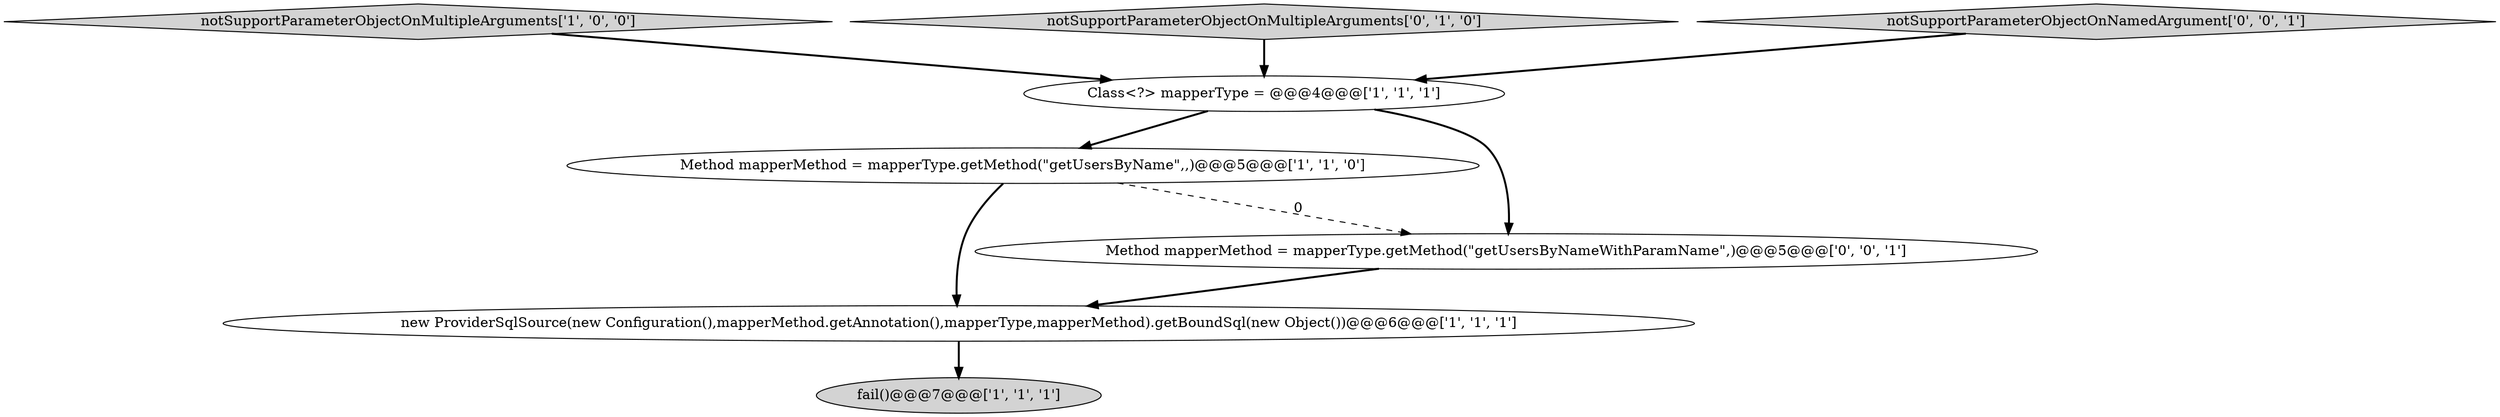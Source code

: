 digraph {
1 [style = filled, label = "notSupportParameterObjectOnMultipleArguments['1', '0', '0']", fillcolor = lightgray, shape = diamond image = "AAA0AAABBB1BBB"];
2 [style = filled, label = "Class<?> mapperType = @@@4@@@['1', '1', '1']", fillcolor = white, shape = ellipse image = "AAA0AAABBB1BBB"];
3 [style = filled, label = "fail()@@@7@@@['1', '1', '1']", fillcolor = lightgray, shape = ellipse image = "AAA0AAABBB1BBB"];
5 [style = filled, label = "notSupportParameterObjectOnMultipleArguments['0', '1', '0']", fillcolor = lightgray, shape = diamond image = "AAA0AAABBB2BBB"];
4 [style = filled, label = "new ProviderSqlSource(new Configuration(),mapperMethod.getAnnotation(),mapperType,mapperMethod).getBoundSql(new Object())@@@6@@@['1', '1', '1']", fillcolor = white, shape = ellipse image = "AAA0AAABBB1BBB"];
6 [style = filled, label = "notSupportParameterObjectOnNamedArgument['0', '0', '1']", fillcolor = lightgray, shape = diamond image = "AAA0AAABBB3BBB"];
0 [style = filled, label = "Method mapperMethod = mapperType.getMethod(\"getUsersByName\",,)@@@5@@@['1', '1', '0']", fillcolor = white, shape = ellipse image = "AAA0AAABBB1BBB"];
7 [style = filled, label = "Method mapperMethod = mapperType.getMethod(\"getUsersByNameWithParamName\",)@@@5@@@['0', '0', '1']", fillcolor = white, shape = ellipse image = "AAA0AAABBB3BBB"];
4->3 [style = bold, label=""];
5->2 [style = bold, label=""];
1->2 [style = bold, label=""];
2->0 [style = bold, label=""];
2->7 [style = bold, label=""];
7->4 [style = bold, label=""];
0->7 [style = dashed, label="0"];
0->4 [style = bold, label=""];
6->2 [style = bold, label=""];
}

